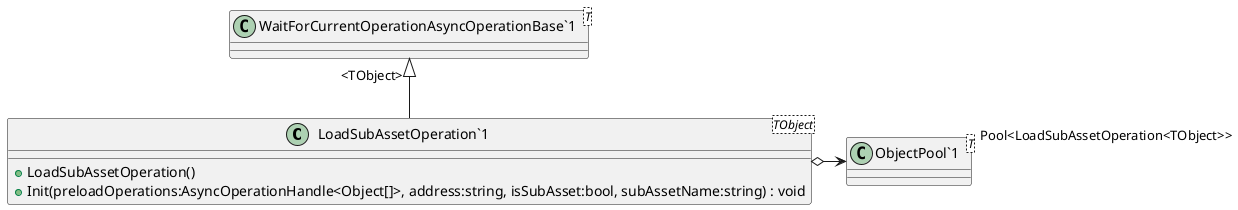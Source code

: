 @startuml
class "LoadSubAssetOperation`1"<TObject> {
    + LoadSubAssetOperation()
    + Init(preloadOperations:AsyncOperationHandle<Object[]>, address:string, isSubAsset:bool, subAssetName:string) : void
}
class "WaitForCurrentOperationAsyncOperationBase`1"<T> {
}
class "ObjectPool`1"<T> {
}
"WaitForCurrentOperationAsyncOperationBase`1" "<TObject>" <|-- "LoadSubAssetOperation`1"
"LoadSubAssetOperation`1" o-> "Pool<LoadSubAssetOperation<TObject>>" "ObjectPool`1"
@enduml
